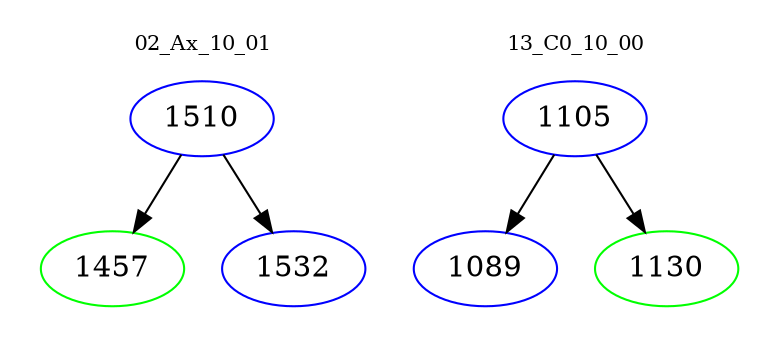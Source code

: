 digraph{
subgraph cluster_0 {
color = white
label = "02_Ax_10_01";
fontsize=10;
T0_1510 [label="1510", color="blue"]
T0_1510 -> T0_1457 [color="black"]
T0_1457 [label="1457", color="green"]
T0_1510 -> T0_1532 [color="black"]
T0_1532 [label="1532", color="blue"]
}
subgraph cluster_1 {
color = white
label = "13_C0_10_00";
fontsize=10;
T1_1105 [label="1105", color="blue"]
T1_1105 -> T1_1089 [color="black"]
T1_1089 [label="1089", color="blue"]
T1_1105 -> T1_1130 [color="black"]
T1_1130 [label="1130", color="green"]
}
}
